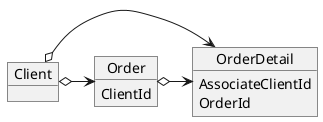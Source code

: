 @startuml Adktech-Dags-Hierarchy

object Client {

}

object Order {
    ClientId
}

object OrderDetail {
    AssociateClientId
    OrderId
}

Client o-> Order
Client o-> OrderDetail
Order o-r-> OrderDetail

@enduml